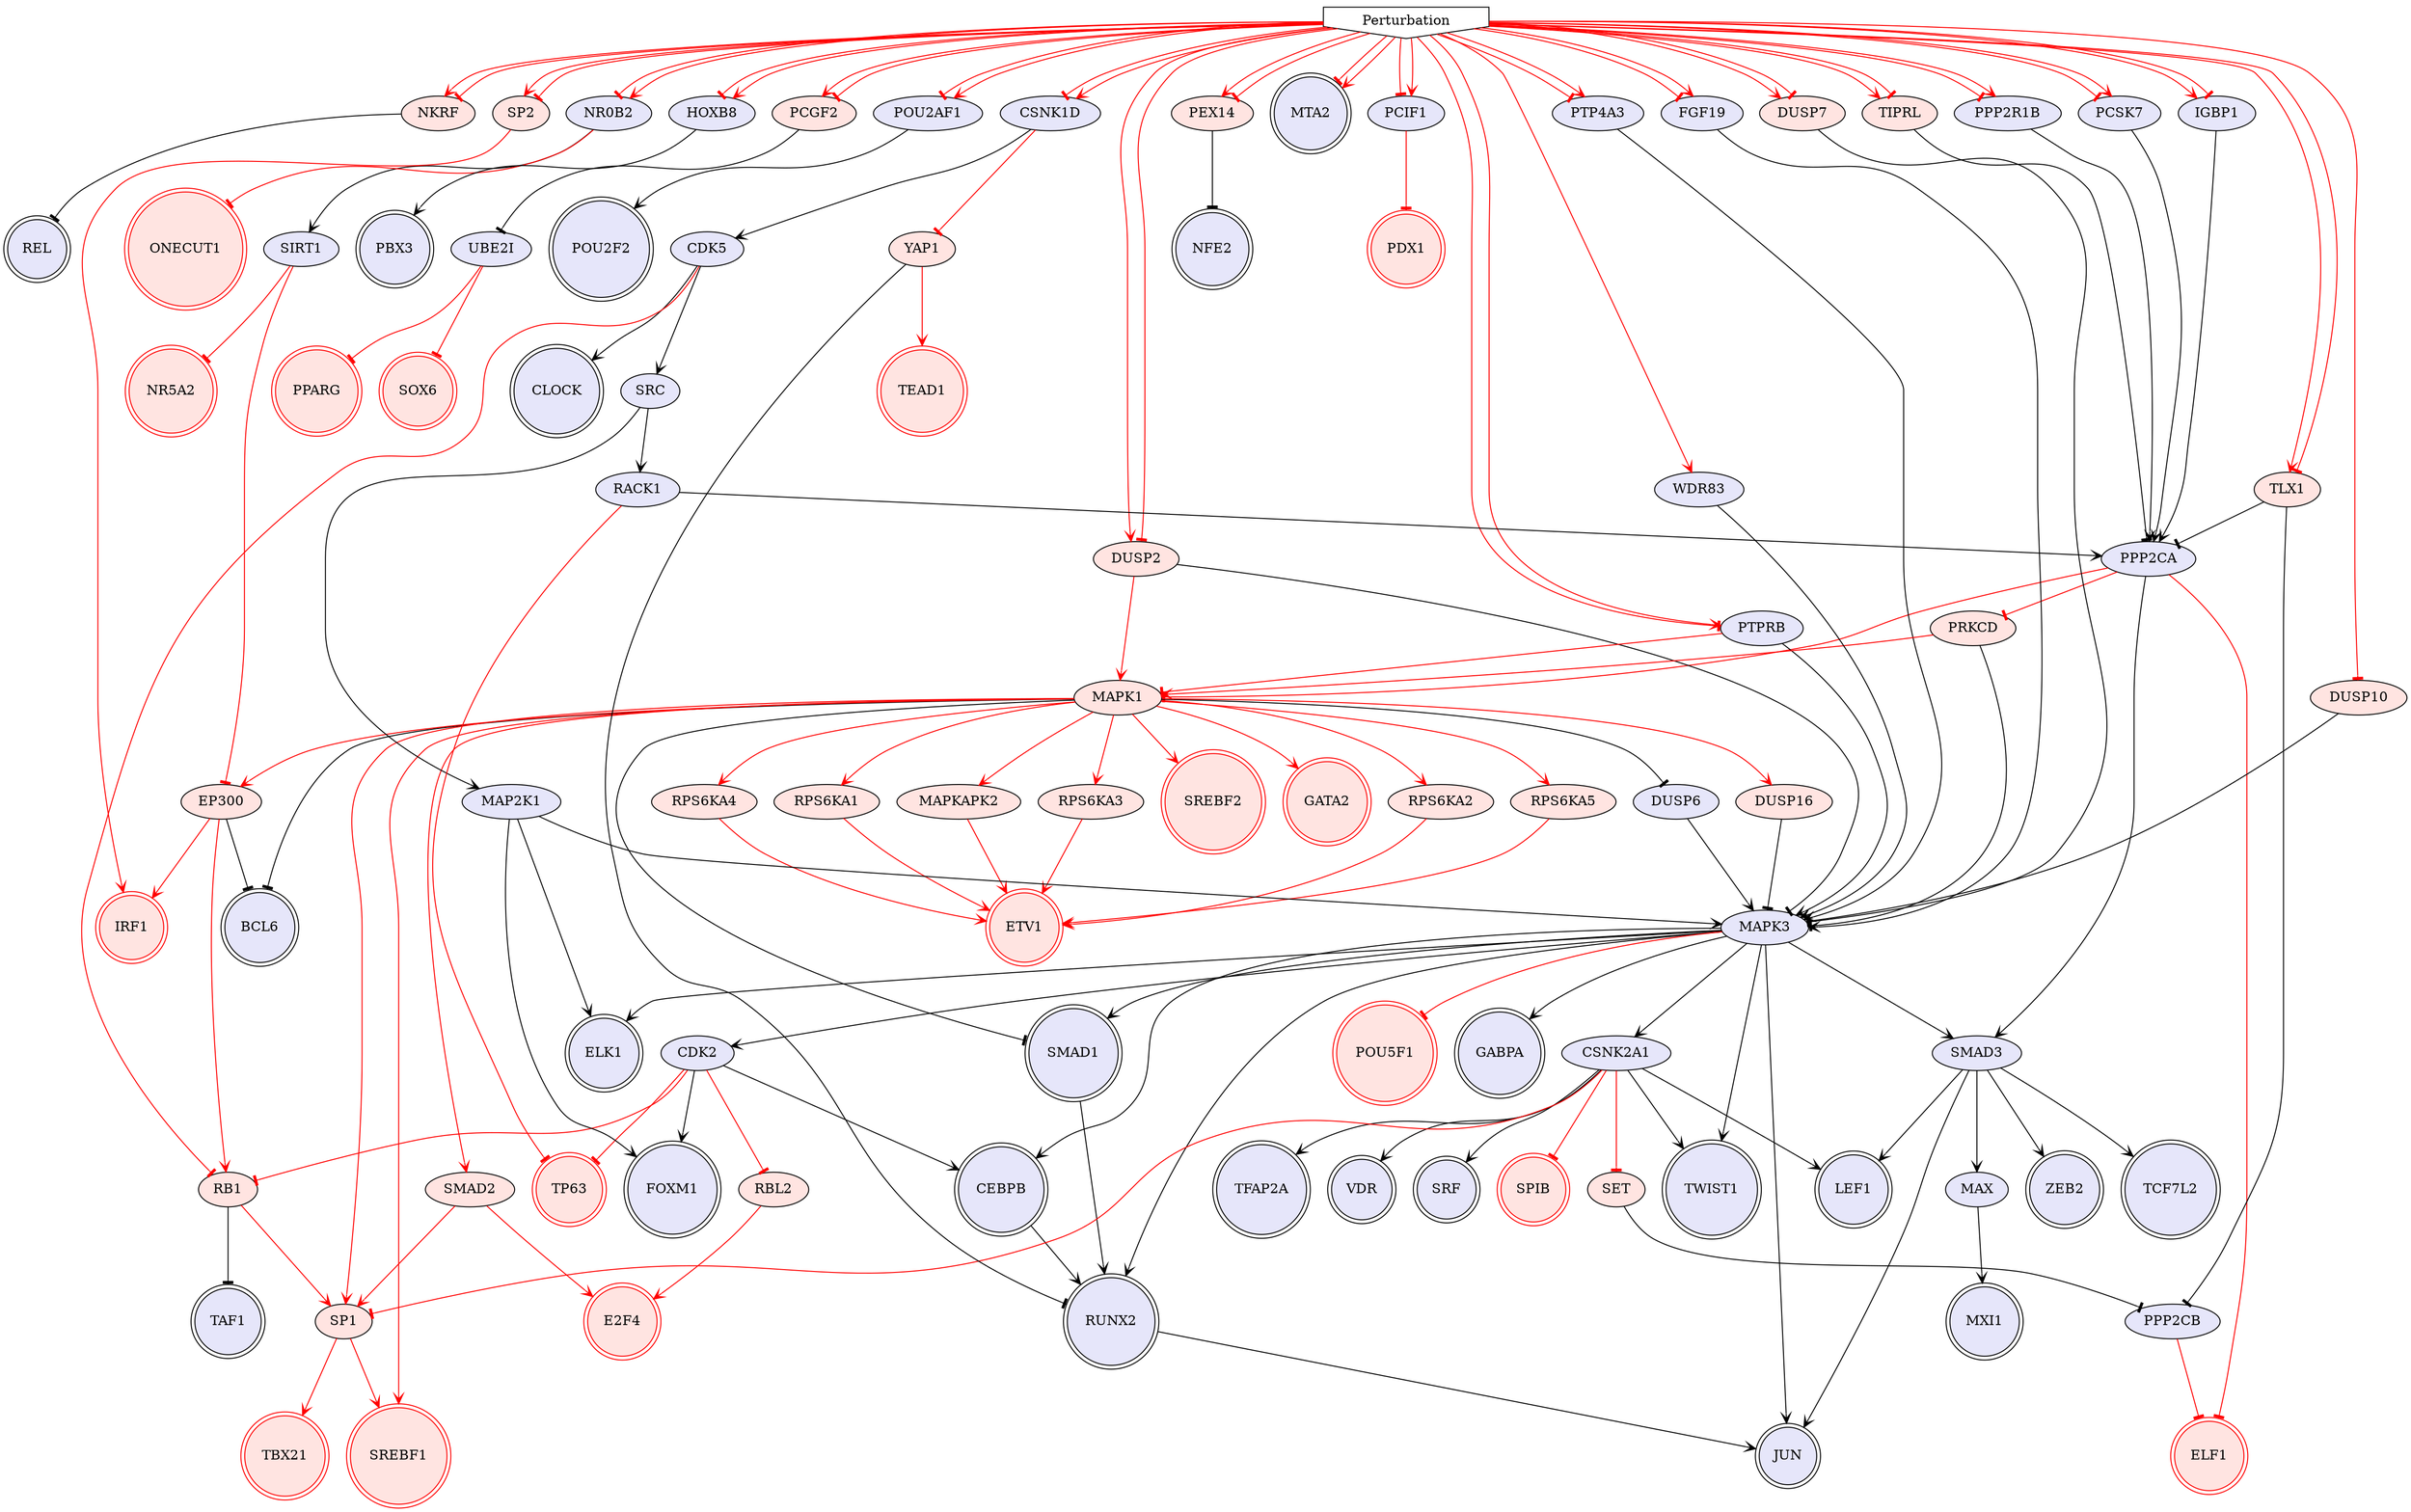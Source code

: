 digraph {

MAPK3->GABPA [penwidth=1, color=black, arrowhead="vee"]
NKRF->REL [penwidth=1, color=black, arrowhead="tee"]
CEBPB->RUNX2 [penwidth=1, color=black, arrowhead="vee"]
MAPK3->CEBPB [penwidth=1, color=black, arrowhead="vee"]
SMAD3->TCF7L2 [penwidth=1, color=black, arrowhead="vee"]
MAPK3->ELK1 [penwidth=1, color=black, arrowhead="vee"]
MAPK3->SMAD1 [penwidth=1, color=black, arrowhead="vee"]
MAPK3->SMAD3 [penwidth=1, color=black, arrowhead="vee"]
SMAD3->LEF1 [penwidth=1, color=black, arrowhead="vee"]
PPP2CA->SMAD3 [penwidth=1, color=black, arrowhead="vee"]
NR0B2->SIRT1 [penwidth=1, color=black, arrowhead="vee"]
SMAD3->JUN [penwidth=1, color=black, arrowhead="vee"]
SMAD3->MAX [penwidth=1, color=black, arrowhead="vee"]
CSNK2A1->LEF1 [penwidth=1, color=black, arrowhead="vee"]
MAPK3->RUNX2 [penwidth=1, color=black, arrowhead="vee"]
CSNK2A1->TWIST1 [penwidth=1, color=black, arrowhead="vee"]
CSNK2A1->TFAP2A [penwidth=1, color=black, arrowhead="vee"]
HOXB8->PBX3 [penwidth=1, color=black, arrowhead="vee"]
CDK2->CEBPB [penwidth=1, color=black, arrowhead="vee"]
MAPK1->SMAD1 [penwidth=1, color=black, arrowhead="tee"]
SMAD1->RUNX2 [penwidth=1, color=black, arrowhead="vee"]
MAPK3->JUN [penwidth=1, color=black, arrowhead="vee"]
TLX1->PPP2CA [penwidth=1, color=black, arrowhead="tee"]
PCGF2->UBE2I [penwidth=1, color=black, arrowhead="tee"]
YAP1->RUNX2 [penwidth=1, color=black, arrowhead="tee"]
CDK5->CLOCK [penwidth=1, color=black, arrowhead="vee"]
CSNK2A1->VDR [penwidth=1, color=black, arrowhead="vee"]
MAPK3->CDK2 [penwidth=1, color=black, arrowhead="vee"]
MAPK3->CSNK2A1 [penwidth=1, color=black, arrowhead="vee"]
MAPK3->TWIST1 [penwidth=1, color=black, arrowhead="vee"]
MAPK1->BCL6 [penwidth=1, color=black, arrowhead="tee"]
MAX->MXI1 [penwidth=1, color=black, arrowhead="vee"]
POU2AF1->POU2F2 [penwidth=1, color=black, arrowhead="vee"]
CSNK2A1->SRF [penwidth=1, color=black, arrowhead="vee"]
CDK2->FOXM1 [penwidth=1, color=black, arrowhead="vee"]
CSNK1D->CDK5 [penwidth=1, color=black, arrowhead="vee"]
PTP4A3->MAPK3 [penwidth=1, color=black, arrowhead="vee"]
RB1->TAF1 [penwidth=1, color=black, arrowhead="tee"]
SMAD3->ZEB2 [penwidth=1, color=black, arrowhead="vee"]
RUNX2->JUN [penwidth=1, color=black, arrowhead="vee"]
PEX14->NFE2 [penwidth=1, color=black, arrowhead="tee"]
Perturbation->CSNK1D [penwidth=1, color=red, arrowhead="tee"]
Perturbation->HOXB8 [penwidth=1, color=red, arrowhead="tee"]
Perturbation->MTA2 [penwidth=1, color=red, arrowhead="tee"]
Perturbation->NR0B2 [penwidth=1, color=red, arrowhead="tee"]
Perturbation->PCIF1 [penwidth=1, color=red, arrowhead="tee"]
Perturbation->POU2AF1 [penwidth=1, color=red, arrowhead="tee"]
Perturbation->PTP4A3 [penwidth=1, color=red, arrowhead="tee"]
RBL2->E2F4 [penwidth=1, color=red, arrowhead="vee"]
MAPK1->RPS6KA3 [penwidth=1, color=red, arrowhead="vee"]
CDK2->RB1 [penwidth=1, color=red, arrowhead="tee"]
SP1->TBX21 [penwidth=1, color=red, arrowhead="vee"]
SP1->SREBF1 [penwidth=1, color=red, arrowhead="vee"]
UBE2I->PPARG [penwidth=1, color=red, arrowhead="tee"]
SIRT1->NR5A2 [penwidth=1, color=red, arrowhead="tee"]
NR0B2->ONECUT1 [penwidth=1, color=red, arrowhead="tee"]
PPP2CA->ELF1 [penwidth=1, color=red, arrowhead="tee"]
PPP2CA->MAPK1 [penwidth=1, color=red, arrowhead="tee"]
CDK2->TP63 [penwidth=1, color=red, arrowhead="tee"]
YAP1->TEAD1 [penwidth=1, color=red, arrowhead="vee"]
RPS6KA3->ETV1 [penwidth=1, color=red, arrowhead="vee"]
SP2->IRF1 [penwidth=1, color=red, arrowhead="vee"]
CSNK2A1->SP1 [penwidth=1, color=red, arrowhead="tee"]
CDK2->RBL2 [penwidth=1, color=red, arrowhead="tee"]
CSNK2A1->SPIB [penwidth=1, color=red, arrowhead="tee"]
UBE2I->SOX6 [penwidth=1, color=red, arrowhead="tee"]
MAPK1->SREBF2 [penwidth=1, color=red, arrowhead="vee"]
MAPK1->SREBF1 [penwidth=1, color=red, arrowhead="vee"]
CSNK1D->YAP1 [penwidth=1, color=red, arrowhead="tee"]
CDK5->RB1 [penwidth=1, color=red, arrowhead="tee"]
MAPK1->SP1 [penwidth=1, color=red, arrowhead="vee"]
MAPK3->POU5F1 [penwidth=1, color=red, arrowhead="tee"]
RB1->SP1 [penwidth=1, color=red, arrowhead="vee"]
MAPK1->GATA2 [penwidth=1, color=red, arrowhead="vee"]
PCIF1->PDX1 [penwidth=1, color=red, arrowhead="tee"]
Perturbation->NKRF [penwidth=1, color=red, arrowhead="vee"]
Perturbation->PCGF2 [penwidth=1, color=red, arrowhead="vee"]
Perturbation->PEX14 [penwidth=1, color=red, arrowhead="vee"]
Perturbation->SP2 [penwidth=1, color=red, arrowhead="vee"]
Perturbation->TLX1 [penwidth=1, color=red, arrowhead="vee"]
FGF19->MAPK3 [penwidth=1, color=black, arrowhead="vee"]
Perturbation->FGF19 [penwidth=1, color=red, arrowhead="tee"]
MAPK1->RPS6KA2 [penwidth=1, color=red, arrowhead="vee"]
RPS6KA2->ETV1 [penwidth=1, color=red, arrowhead="vee"]
Perturbation->CSNK1D [penwidth=1, color=red, arrowhead="vee"]
Perturbation->FGF19 [penwidth=1, color=red, arrowhead="vee"]
Perturbation->HOXB8 [penwidth=1, color=red, arrowhead="vee"]
Perturbation->MTA2 [penwidth=1, color=red, arrowhead="vee"]
Perturbation->NR0B2 [penwidth=1, color=red, arrowhead="vee"]
Perturbation->PCIF1 [penwidth=1, color=red, arrowhead="vee"]
Perturbation->POU2AF1 [penwidth=1, color=red, arrowhead="vee"]
Perturbation->NKRF [penwidth=1, color=red, arrowhead="tee"]
Perturbation->PCGF2 [penwidth=1, color=red, arrowhead="tee"]
Perturbation->PEX14 [penwidth=1, color=red, arrowhead="tee"]
Perturbation->SP2 [penwidth=1, color=red, arrowhead="tee"]
Perturbation->TLX1 [penwidth=1, color=red, arrowhead="tee"]
MAPK1->RPS6KA5 [penwidth=1, color=red, arrowhead="vee"]
RPS6KA5->ETV1 [penwidth=1, color=red, arrowhead="vee"]
TIPRL->PPP2CA [penwidth=1, color=black, arrowhead="tee"]
Perturbation->TIPRL [penwidth=1, color=red, arrowhead="vee"]
TLX1->PPP2CB [penwidth=1, color=black, arrowhead="tee"]
DUSP2->MAPK3 [penwidth=1, color=black, arrowhead="tee"]
DUSP2->MAPK1 [penwidth=1, color=red, arrowhead="vee"]
PPP2CB->ELF1 [penwidth=1, color=red, arrowhead="tee"]
Perturbation->DUSP2 [penwidth=1, color=red, arrowhead="vee"]
PPP2R1B->PPP2CA [penwidth=1, color=black, arrowhead="vee"]
Perturbation->PPP2R1B [penwidth=1, color=red, arrowhead="tee"]
PTPRB->MAPK3 [penwidth=1, color=black, arrowhead="vee"]
Perturbation->PTPRB [penwidth=1, color=red, arrowhead="tee"]
PTPRB->MAPK1 [penwidth=1, color=red, arrowhead="tee"]
Perturbation->PTPRB [penwidth=1, color=red, arrowhead="vee"]
PCSK7->PPP2CA [penwidth=1, color=black, arrowhead="vee"]
Perturbation->PCSK7 [penwidth=1, color=red, arrowhead="tee"]
PRKCD->MAPK3 [penwidth=1, color=black, arrowhead="tee"]
PPP2CA->PRKCD [penwidth=1, color=red, arrowhead="tee"]
PRKCD->MAPK1 [penwidth=1, color=red, arrowhead="vee"]
MAPK1->DUSP6 [penwidth=1, color=black, arrowhead="tee"]
DUSP6->MAPK3 [penwidth=1, color=black, arrowhead="vee"]
Perturbation->PCSK7 [penwidth=1, color=red, arrowhead="vee"]
MAPK1->RPS6KA4 [penwidth=1, color=red, arrowhead="vee"]
RPS6KA4->ETV1 [penwidth=1, color=red, arrowhead="vee"]
Perturbation->DUSP2 [penwidth=1, color=red, arrowhead="tee"]
IGBP1->PPP2CA [penwidth=1, color=black, arrowhead="vee"]
Perturbation->IGBP1 [penwidth=1, color=red, arrowhead="vee"]
Perturbation->IGBP1 [penwidth=1, color=red, arrowhead="tee"]
DUSP16->MAPK3 [penwidth=1, color=black, arrowhead="tee"]
MAPK1->DUSP16 [penwidth=1, color=red, arrowhead="vee"]
Perturbation->TIPRL [penwidth=1, color=red, arrowhead="tee"]
MAPK1->RPS6KA1 [penwidth=1, color=red, arrowhead="vee"]
RPS6KA1->ETV1 [penwidth=1, color=red, arrowhead="vee"]
SET->PPP2CB [penwidth=1, color=black, arrowhead="tee"]
CSNK2A1->SET [penwidth=1, color=red, arrowhead="tee"]
Perturbation->PPP2R1B [penwidth=1, color=red, arrowhead="vee"]
MAPK1->MAPKAPK2 [penwidth=1, color=red, arrowhead="vee"]
MAPKAPK2->ETV1 [penwidth=1, color=red, arrowhead="vee"]
Perturbation->PTP4A3 [penwidth=1, color=red, arrowhead="vee"]
MAP2K1->MAPK3 [penwidth=1, color=black, arrowhead="vee"]
SRC->RACK1 [penwidth=1, color=black, arrowhead="vee"]
RACK1->PPP2CA [penwidth=1, color=black, arrowhead="vee"]
CDK5->SRC [penwidth=1, color=black, arrowhead="vee"]
MAP2K1->FOXM1 [penwidth=1, color=black, arrowhead="vee"]
SRC->MAP2K1 [penwidth=1, color=black, arrowhead="vee"]
MAP2K1->ELK1 [penwidth=1, color=black, arrowhead="vee"]
SMAD2->SP1 [penwidth=1, color=red, arrowhead="vee"]
MAPK1->SMAD2 [penwidth=1, color=red, arrowhead="vee"]
RACK1->TP63 [penwidth=1, color=red, arrowhead="tee"]
SMAD2->E2F4 [penwidth=1, color=red, arrowhead="vee"]
EP300->BCL6 [penwidth=1, color=black, arrowhead="tee"]
SIRT1->EP300 [penwidth=1, color=red, arrowhead="tee"]
MAPK1->EP300 [penwidth=1, color=red, arrowhead="vee"]
EP300->RB1 [penwidth=1, color=red, arrowhead="vee"]
EP300->IRF1 [penwidth=1, color=red, arrowhead="vee"]
DUSP7->MAPK3 [penwidth=1, color=black, arrowhead="tee"]
Perturbation->DUSP7 [penwidth=1, color=red, arrowhead="vee"]
DUSP10->MAPK3 [penwidth=1, color=black, arrowhead="tee"]
Perturbation->DUSP10 [penwidth=1, color=red, arrowhead="tee"]
WDR83->MAPK3 [penwidth=1, color=black, arrowhead="vee"]
Perturbation->WDR83 [penwidth=1, color=red, arrowhead="vee"]
Perturbation->DUSP7 [penwidth=1, color=red, arrowhead="tee"]
Perturbation [style=filled, color=black, fillcolor=white, shape=invhouse];
FOXM1 [style=filled, color=black, fillcolor=lavender, shape=doublecircle];
MTA2 [style=filled, color=black, fillcolor=lavender, shape=doublecircle];
GATA2 [style=filled, color=red, fillcolor=mistyrose, shape=doublecircle];
POU5F1 [style=filled, color=red, fillcolor=mistyrose, shape=doublecircle];
NR5A2 [style=filled, color=red, fillcolor=mistyrose, shape=doublecircle];
CEBPB [style=filled, color=black, fillcolor=lavender, shape=doublecircle];
REL [style=filled, color=black, fillcolor=lavender, shape=doublecircle];
ZEB2 [style=filled, color=black, fillcolor=lavender, shape=doublecircle];
ELF1 [style=filled, color=red, fillcolor=mistyrose, shape=doublecircle];
SOX6 [style=filled, color=red, fillcolor=mistyrose, shape=doublecircle];
BCL6 [style=filled, color=black, fillcolor=lavender, shape=doublecircle];
TCF7L2 [style=filled, color=black, fillcolor=lavender, shape=doublecircle];
PDX1 [style=filled, color=red, fillcolor=mistyrose, shape=doublecircle];
TBX21 [style=filled, color=red, fillcolor=mistyrose, shape=doublecircle];
SRF [style=filled, color=black, fillcolor=lavender, shape=doublecircle];
CLOCK [style=filled, color=black, fillcolor=lavender, shape=doublecircle];
GABPA [style=filled, color=black, fillcolor=lavender, shape=doublecircle];
VDR [style=filled, color=black, fillcolor=lavender, shape=doublecircle];
ETV1 [style=filled, color=red, fillcolor=mistyrose, shape=doublecircle];
TWIST1 [style=filled, color=black, fillcolor=lavender, shape=doublecircle];
PBX3 [style=filled, color=black, fillcolor=lavender, shape=doublecircle];
SPIB [style=filled, color=red, fillcolor=mistyrose, shape=doublecircle];
TP63 [style=filled, color=red, fillcolor=mistyrose, shape=doublecircle];
ELK1 [style=filled, color=black, fillcolor=lavender, shape=doublecircle];
IRF1 [style=filled, color=red, fillcolor=mistyrose, shape=doublecircle];
JUN [style=filled, color=black, fillcolor=lavender, shape=doublecircle];
SREBF1 [style=filled, color=red, fillcolor=mistyrose, shape=doublecircle];
TEAD1 [style=filled, color=red, fillcolor=mistyrose, shape=doublecircle];
ONECUT1 [style=filled, color=red, fillcolor=mistyrose, shape=doublecircle];
E2F4 [style=filled, color=red, fillcolor=mistyrose, shape=doublecircle];
PPARG [style=filled, color=red, fillcolor=mistyrose, shape=doublecircle];
MXI1 [style=filled, color=black, fillcolor=lavender, shape=doublecircle];
SMAD1 [style=filled, color=black, fillcolor=lavender, shape=doublecircle];
NFE2 [style=filled, color=black, fillcolor=lavender, shape=doublecircle];
SREBF2 [style=filled, color=red, fillcolor=mistyrose, shape=doublecircle];
LEF1 [style=filled, color=black, fillcolor=lavender, shape=doublecircle];
TFAP2A [style=filled, color=black, fillcolor=lavender, shape=doublecircle];
POU2F2 [style=filled, color=black, fillcolor=lavender, shape=doublecircle];
TAF1 [style=filled, color=black, fillcolor=lavender, shape=doublecircle];
RUNX2 [style=filled, color=black, fillcolor=lavender, shape=doublecircle];
MAPK3 [style=filled, fillcolor=lavender];
NKRF [style=filled, fillcolor=mistyrose];
SMAD3 [style=filled, fillcolor=lavender];
PPP2CA [style=filled, fillcolor=lavender];
NR0B2 [style=filled, fillcolor=lavender];
CSNK2A1 [style=filled, fillcolor=lavender];
HOXB8 [style=filled, fillcolor=lavender];
CDK2 [style=filled, fillcolor=lavender];
MAPK1 [style=filled, fillcolor=mistyrose];
TLX1 [style=filled, fillcolor=mistyrose];
PCGF2 [style=filled, fillcolor=mistyrose];
YAP1 [style=filled, fillcolor=mistyrose];
CDK5 [style=filled, fillcolor=lavender];
MAX [style=filled, fillcolor=lavender];
POU2AF1 [style=filled, fillcolor=lavender];
CSNK1D [style=filled, fillcolor=lavender];
PTP4A3 [style=filled, fillcolor=lavender];
RB1 [style=filled, fillcolor=mistyrose];
PEX14 [style=filled, fillcolor=mistyrose];
RBL2 [style=filled, fillcolor=mistyrose];
SP1 [style=filled, fillcolor=mistyrose];
UBE2I [style=filled, fillcolor=lavender];
SIRT1 [style=filled, fillcolor=lavender];
RPS6KA3 [style=filled, fillcolor=mistyrose];
SP2 [style=filled, fillcolor=mistyrose];
PCIF1 [style=filled, fillcolor=lavender];
FGF19 [style=filled, fillcolor=lavender];
RPS6KA2 [style=filled, fillcolor=mistyrose];
RPS6KA5 [style=filled, fillcolor=mistyrose];
TIPRL [style=filled, fillcolor=mistyrose];
DUSP2 [style=filled, fillcolor=mistyrose];
PPP2CB [style=filled, fillcolor=lavender];
PPP2R1B [style=filled, fillcolor=lavender];
PTPRB [style=filled, fillcolor=lavender];
PCSK7 [style=filled, fillcolor=lavender];
PRKCD [style=filled, fillcolor=mistyrose];
DUSP6 [style=filled, fillcolor=lavender];
RPS6KA4 [style=filled, fillcolor=mistyrose];
IGBP1 [style=filled, fillcolor=lavender];
DUSP16 [style=filled, fillcolor=mistyrose];
RPS6KA1 [style=filled, fillcolor=mistyrose];
SET [style=filled, fillcolor=mistyrose];
MAPKAPK2 [style=filled, fillcolor=mistyrose];
MAP2K1 [style=filled, fillcolor=lavender];
SRC [style=filled, fillcolor=lavender];
RACK1 [style=filled, fillcolor=lavender];
SMAD2 [style=filled, fillcolor=mistyrose];
EP300 [style=filled, fillcolor=mistyrose];
DUSP7 [style=filled, fillcolor=mistyrose];
DUSP10 [style=filled, fillcolor=mistyrose];
WDR83 [style=filled, fillcolor=lavender];


}
